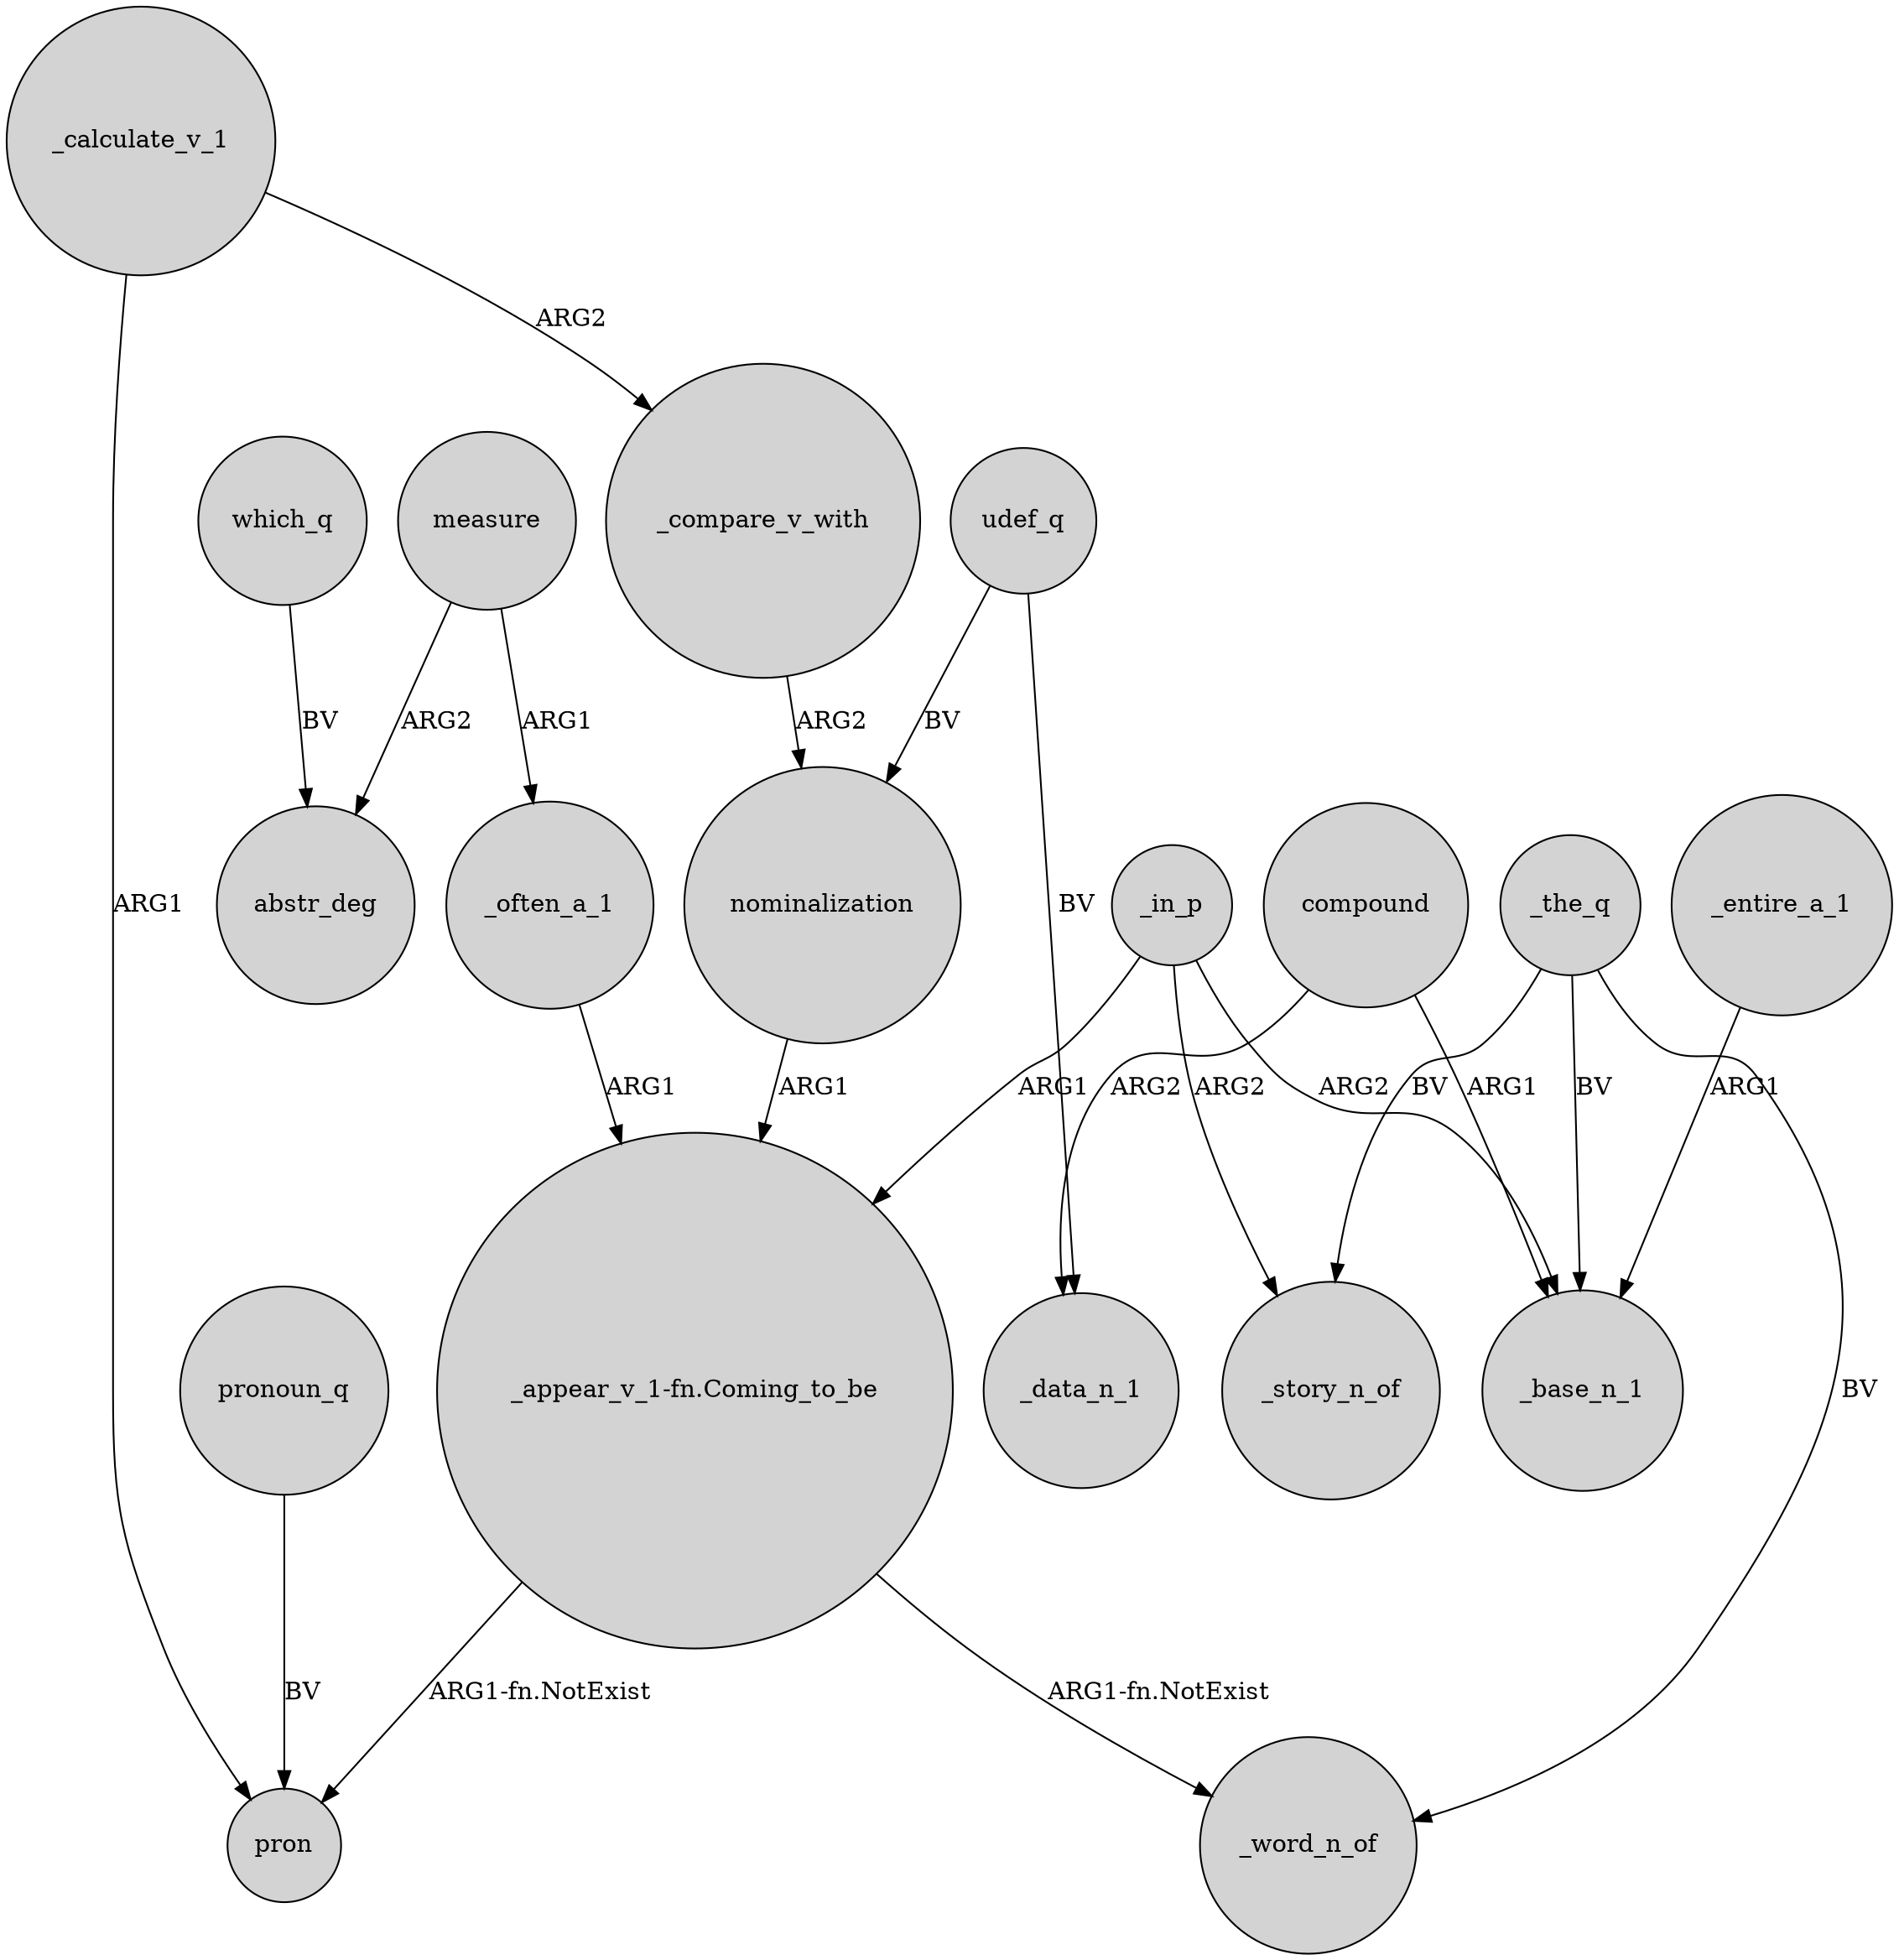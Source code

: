 digraph {
	node [shape=circle style=filled]
	measure -> abstr_deg [label=ARG2]
	_in_p -> _story_n_of [label=ARG2]
	_entire_a_1 -> _base_n_1 [label=ARG1]
	_in_p -> "_appear_v_1-fn.Coming_to_be" [label=ARG1]
	pronoun_q -> pron [label=BV]
	_the_q -> _word_n_of [label=BV]
	udef_q -> _data_n_1 [label=BV]
	_calculate_v_1 -> _compare_v_with [label=ARG2]
	measure -> _often_a_1 [label=ARG1]
	_the_q -> _story_n_of [label=BV]
	which_q -> abstr_deg [label=BV]
	udef_q -> nominalization [label=BV]
	_the_q -> _base_n_1 [label=BV]
	nominalization -> "_appear_v_1-fn.Coming_to_be" [label=ARG1]
	"_appear_v_1-fn.Coming_to_be" -> _word_n_of [label="ARG1-fn.NotExist"]
	compound -> _base_n_1 [label=ARG1]
	compound -> _data_n_1 [label=ARG2]
	_calculate_v_1 -> pron [label=ARG1]
	_compare_v_with -> nominalization [label=ARG2]
	_often_a_1 -> "_appear_v_1-fn.Coming_to_be" [label=ARG1]
	_in_p -> _base_n_1 [label=ARG2]
	"_appear_v_1-fn.Coming_to_be" -> pron [label="ARG1-fn.NotExist"]
}
